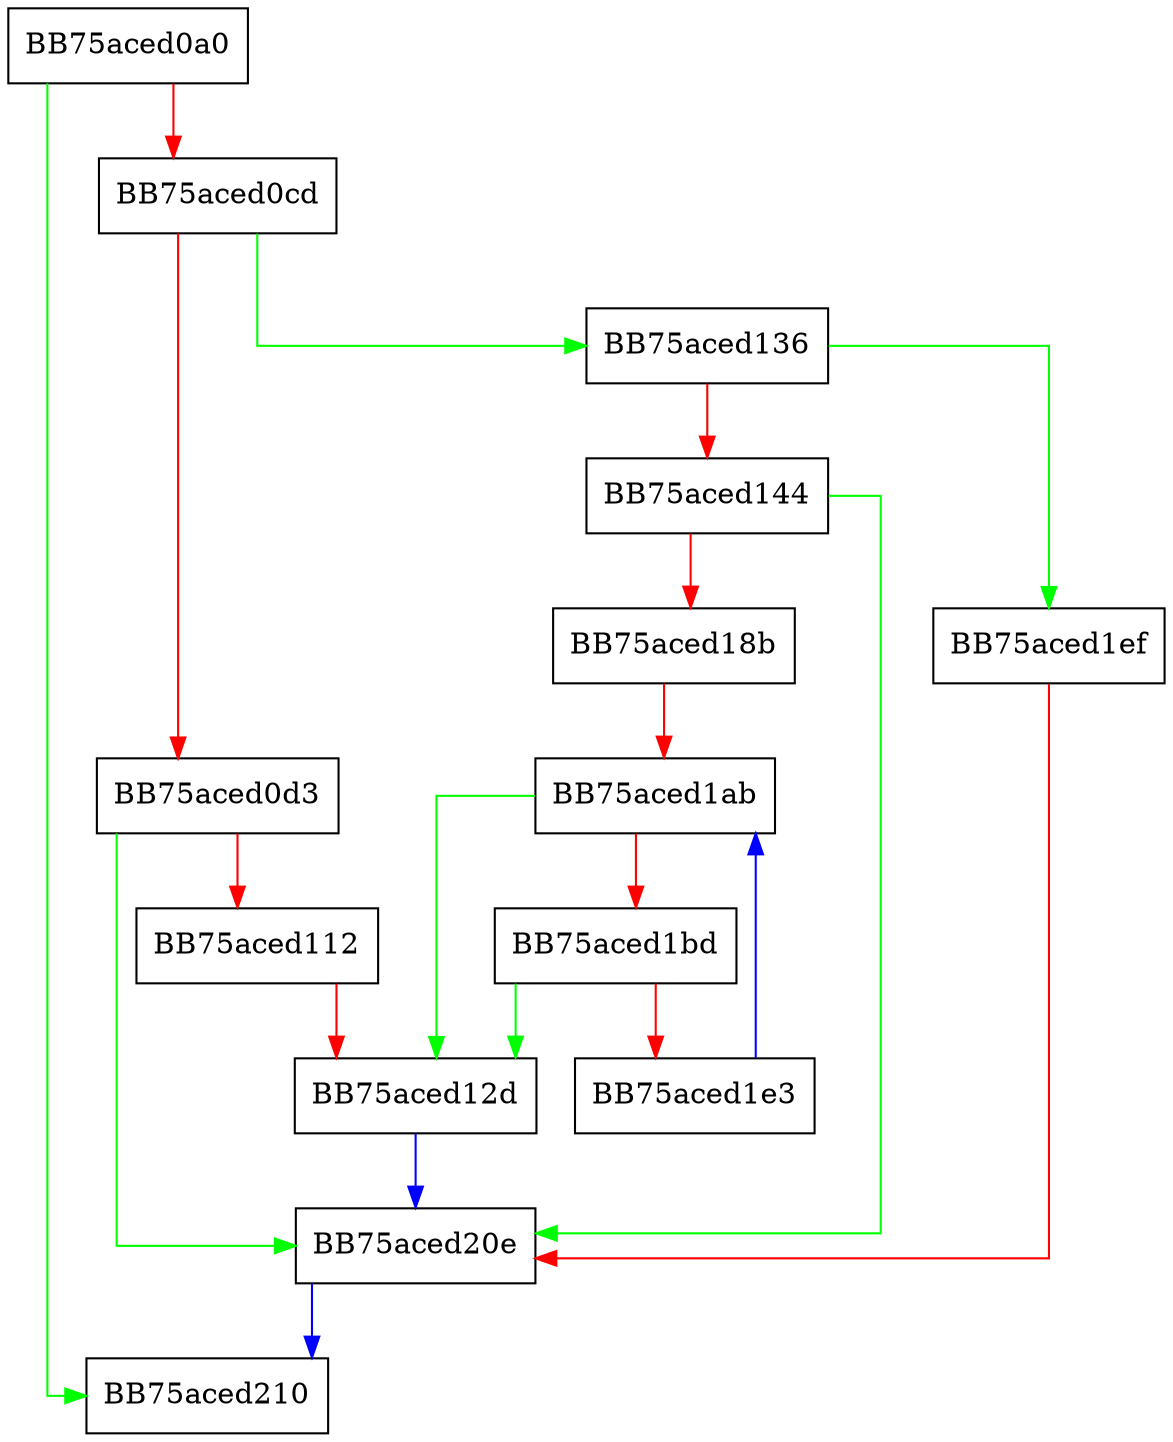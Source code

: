 digraph _get_last_results {
  node [shape="box"];
  graph [splines=ortho];
  BB75aced0a0 -> BB75aced210 [color="green"];
  BB75aced0a0 -> BB75aced0cd [color="red"];
  BB75aced0cd -> BB75aced136 [color="green"];
  BB75aced0cd -> BB75aced0d3 [color="red"];
  BB75aced0d3 -> BB75aced20e [color="green"];
  BB75aced0d3 -> BB75aced112 [color="red"];
  BB75aced112 -> BB75aced12d [color="red"];
  BB75aced12d -> BB75aced20e [color="blue"];
  BB75aced136 -> BB75aced1ef [color="green"];
  BB75aced136 -> BB75aced144 [color="red"];
  BB75aced144 -> BB75aced20e [color="green"];
  BB75aced144 -> BB75aced18b [color="red"];
  BB75aced18b -> BB75aced1ab [color="red"];
  BB75aced1ab -> BB75aced12d [color="green"];
  BB75aced1ab -> BB75aced1bd [color="red"];
  BB75aced1bd -> BB75aced12d [color="green"];
  BB75aced1bd -> BB75aced1e3 [color="red"];
  BB75aced1e3 -> BB75aced1ab [color="blue"];
  BB75aced1ef -> BB75aced20e [color="red"];
  BB75aced20e -> BB75aced210 [color="blue"];
}
